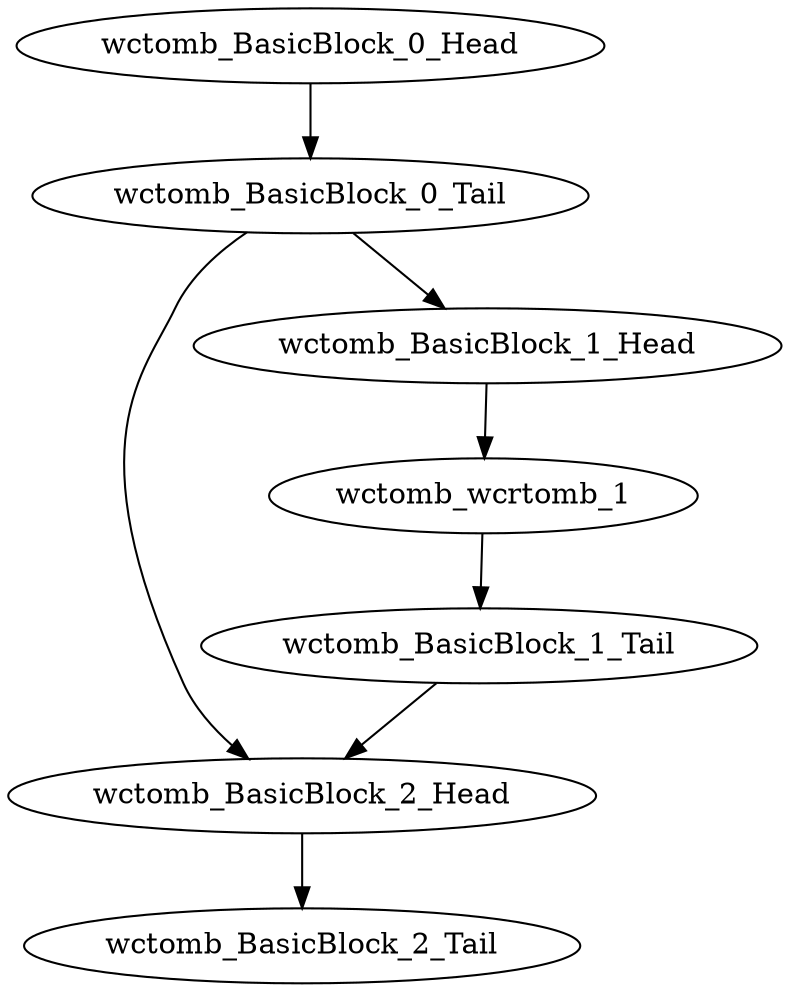 digraph G {
    "wctomb_BasicBlock_1_Tail" -> "wctomb_BasicBlock_2_Head"
    "wctomb_BasicBlock_0_Tail" -> "wctomb_BasicBlock_1_Head"
    "wctomb_BasicBlock_0_Tail" -> "wctomb_BasicBlock_2_Head"
    "wctomb_wcrtomb_1" -> "wctomb_BasicBlock_1_Tail"
    "wctomb_BasicBlock_0_Head" -> "wctomb_BasicBlock_0_Tail"
    "wctomb_BasicBlock_1_Head" -> "wctomb_wcrtomb_1"
    "wctomb_BasicBlock_2_Head" -> "wctomb_BasicBlock_2_Tail"
}

